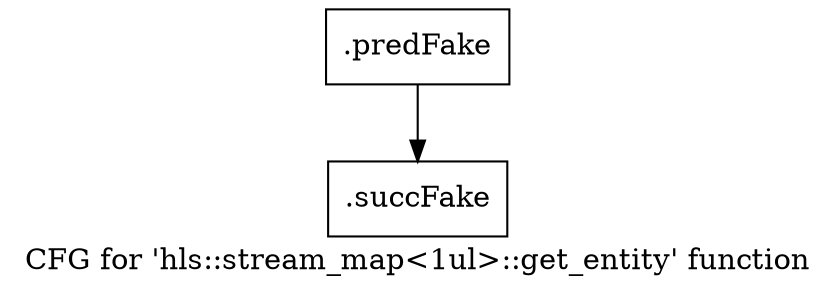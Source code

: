 digraph "CFG for 'hls::stream_map\<1ul\>::get_entity' function" {
	label="CFG for 'hls::stream_map\<1ul\>::get_entity' function";

	Node0x51944e0 [shape=record,filename="",linenumber="",label="{.predFake}"];
	Node0x51944e0 -> Node0x5284a80[ callList="" memoryops="" filename="/home/akhilkushe/Xilinx/Vitis_HLS/2021.2/include/hls_stream_thread_unsafe.h" execusionnum="11"];
	Node0x5284a80 [shape=record,filename="/home/akhilkushe/Xilinx/Vitis_HLS/2021.2/include/hls_stream_thread_unsafe.h",linenumber="233",label="{.succFake}"];
}
